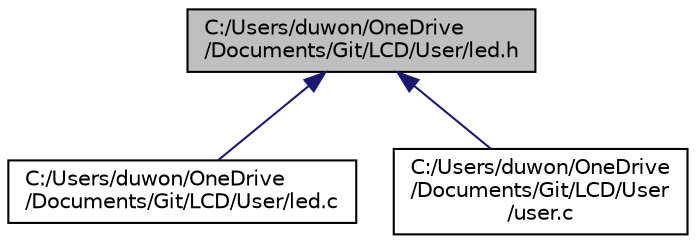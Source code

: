 digraph "C:/Users/duwon/OneDrive/Documents/Git/LCD/User/led.h"
{
 // LATEX_PDF_SIZE
  edge [fontname="Helvetica",fontsize="10",labelfontname="Helvetica",labelfontsize="10"];
  node [fontname="Helvetica",fontsize="10",shape=record];
  Node1 [label="C:/Users/duwon/OneDrive\l/Documents/Git/LCD/User/led.h",height=0.2,width=0.4,color="black", fillcolor="grey75", style="filled", fontcolor="black",tooltip=" "];
  Node1 -> Node2 [dir="back",color="midnightblue",fontsize="10",style="solid",fontname="Helvetica"];
  Node2 [label="C:/Users/duwon/OneDrive\l/Documents/Git/LCD/User/led.c",height=0.2,width=0.4,color="black", fillcolor="white", style="filled",URL="$led_8c.html",tooltip="5개 LED 제어"];
  Node1 -> Node3 [dir="back",color="midnightblue",fontsize="10",style="solid",fontname="Helvetica"];
  Node3 [label="C:/Users/duwon/OneDrive\l/Documents/Git/LCD/User\l/user.c",height=0.2,width=0.4,color="black", fillcolor="white", style="filled",URL="$user_8c.html",tooltip=" "];
}
